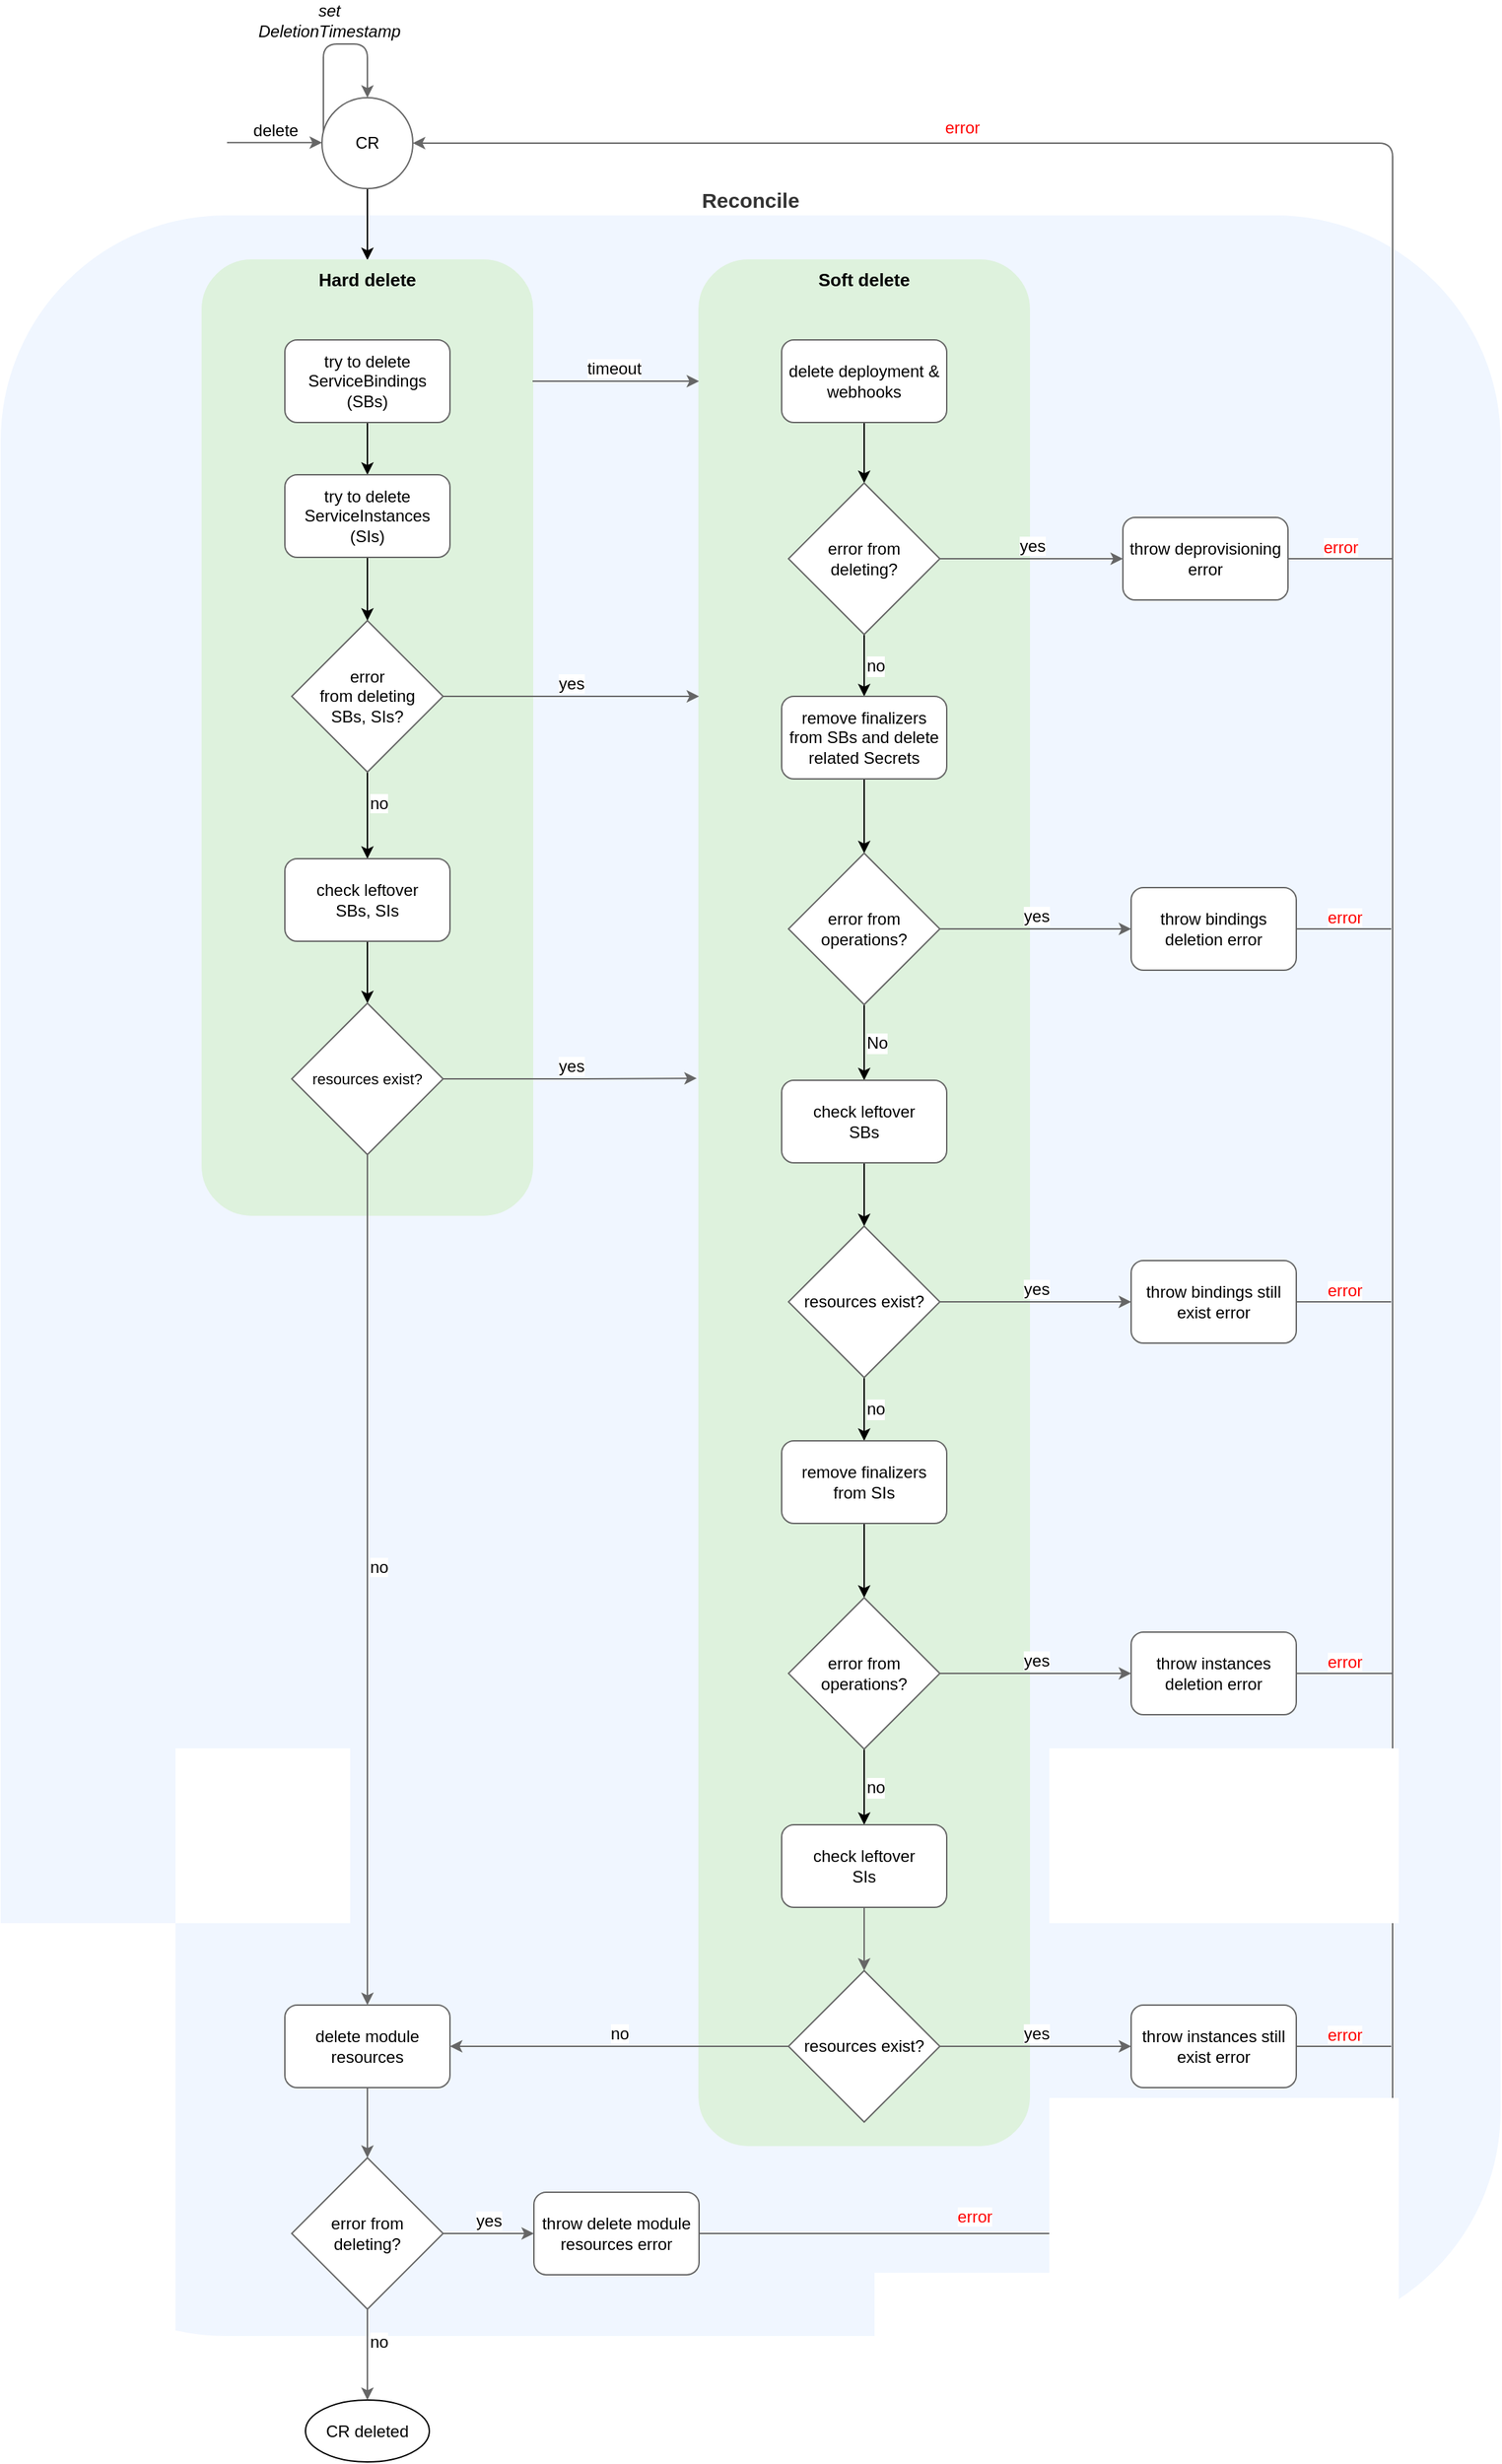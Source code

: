 <mxfile version="21.6.1" type="device">
  <diagram id="lu0qVTgI4R-YYrcZuvKL" name="Strona-1">
    <mxGraphModel dx="2222" dy="765" grid="0" gridSize="10" guides="1" tooltips="1" connect="1" arrows="1" fold="1" page="0" pageScale="1" pageWidth="827" pageHeight="1169" math="0" shadow="0">
      <root>
        <mxCell id="0" />
        <mxCell id="1" parent="0" />
        <mxCell id="O6QXdMl-xdjii7lvghlq-1" value="&lt;font style=&quot;font-size: 15px;&quot;&gt;Reconcile&lt;/font&gt;" style="rounded=1;whiteSpace=wrap;html=1;fontColor=#333333;fillColor=#f0f6ff;strokeColor=#f0f6ff;labelPosition=center;verticalLabelPosition=top;align=center;verticalAlign=bottom;fontStyle=1" parent="1" vertex="1">
          <mxGeometry x="-857" y="430" width="1089" height="1540" as="geometry" />
        </mxCell>
        <mxCell id="O6QXdMl-xdjii7lvghlq-54" value="" style="edgeStyle=orthogonalEdgeStyle;rounded=1;orthogonalLoop=1;jettySize=auto;html=1;fontSize=10;fontColor=#000000;" parent="1" source="9s4blzP_cOgsW_nrXSzR-4" target="9s4blzP_cOgsW_nrXSzR-12" edge="1">
          <mxGeometry relative="1" as="geometry" />
        </mxCell>
        <mxCell id="9s4blzP_cOgsW_nrXSzR-4" value="CR" style="ellipse;whiteSpace=wrap;html=1;aspect=fixed;fillColor=#FFFFFF;strokeColor=#666666;" parent="1" vertex="1">
          <mxGeometry x="-624" y="344" width="66" height="66" as="geometry" />
        </mxCell>
        <mxCell id="9s4blzP_cOgsW_nrXSzR-6" value="&lt;font style=&quot;font-size: 12px;&quot;&gt;delete&lt;/font&gt;" style="endArrow=classic;html=1;rounded=1;labelPosition=center;verticalLabelPosition=top;align=center;verticalAlign=bottom;strokeColor=#666666;" parent="1" edge="1">
          <mxGeometry width="50" height="50" relative="1" as="geometry">
            <mxPoint x="-693" y="376.66" as="sourcePoint" />
            <mxPoint x="-624" y="376.66" as="targetPoint" />
          </mxGeometry>
        </mxCell>
        <mxCell id="9s4blzP_cOgsW_nrXSzR-7" value="&lt;i style=&quot;font-size: 12px;&quot;&gt;set&lt;br&gt;DeletionTimestamp&lt;/i&gt;" style="edgeStyle=orthogonalEdgeStyle;rounded=1;orthogonalLoop=1;jettySize=auto;html=1;entryX=0.5;entryY=0;entryDx=0;entryDy=0;labelPosition=center;verticalLabelPosition=top;align=center;verticalAlign=bottom;strokeColor=#666666;" parent="1" source="9s4blzP_cOgsW_nrXSzR-4" target="9s4blzP_cOgsW_nrXSzR-4" edge="1">
          <mxGeometry relative="1" as="geometry">
            <mxPoint x="-553" y="347" as="targetPoint" />
            <Array as="points">
              <mxPoint x="-623" y="305" />
              <mxPoint x="-591" y="305" />
            </Array>
          </mxGeometry>
        </mxCell>
        <mxCell id="9s4blzP_cOgsW_nrXSzR-12" value="&lt;font style=&quot;font-size: 13px;&quot;&gt;&lt;b&gt;Hard delete&lt;/b&gt;&lt;/font&gt;" style="rounded=1;whiteSpace=wrap;html=1;labelPosition=center;verticalLabelPosition=middle;align=center;verticalAlign=top;strokeColor=#def2dd;fillColor=#def2dd;" parent="1" vertex="1">
          <mxGeometry x="-711" y="462" width="240" height="694" as="geometry" />
        </mxCell>
        <mxCell id="9s4blzP_cOgsW_nrXSzR-21" value="&lt;font style=&quot;font-size: 13px;&quot;&gt;&lt;b&gt;Soft delete&lt;/b&gt;&lt;/font&gt;" style="rounded=1;whiteSpace=wrap;html=1;verticalAlign=top;strokeColor=#def2dd;fillColor=#def2dd;" parent="1" vertex="1">
          <mxGeometry x="-350" y="462" width="240" height="1370" as="geometry" />
        </mxCell>
        <mxCell id="O6QXdMl-xdjii7lvghlq-8" value="yes" style="edgeStyle=orthogonalEdgeStyle;rounded=1;orthogonalLoop=1;jettySize=auto;html=1;fontSize=12;fontColor=#000000;exitX=1;exitY=0.5;exitDx=0;exitDy=0;strokeColor=#666666;verticalAlign=bottom;" parent="1" source="O6QXdMl-xdjii7lvghlq-2" target="9s4blzP_cOgsW_nrXSzR-21" edge="1">
          <mxGeometry relative="1" as="geometry">
            <Array as="points">
              <mxPoint x="-405" y="779" />
              <mxPoint x="-405" y="779" />
            </Array>
          </mxGeometry>
        </mxCell>
        <mxCell id="O6QXdMl-xdjii7lvghlq-14" value="no" style="edgeStyle=orthogonalEdgeStyle;rounded=1;orthogonalLoop=1;jettySize=auto;html=1;fontSize=12;fontColor=#000000;labelPosition=right;verticalLabelPosition=middle;align=left;verticalAlign=bottom;" parent="1" source="O6QXdMl-xdjii7lvghlq-2" target="O6QXdMl-xdjii7lvghlq-10" edge="1">
          <mxGeometry relative="1" as="geometry" />
        </mxCell>
        <mxCell id="O6QXdMl-xdjii7lvghlq-2" value="&lt;font style=&quot;font-size: 12px;&quot;&gt;error &lt;br&gt;from deleting&lt;br&gt;SBs, SIs?&lt;/font&gt;" style="rhombus;whiteSpace=wrap;html=1;fontSize=11;aspect=fixed;strokeColor=#666666;" parent="1" vertex="1">
          <mxGeometry x="-646" y="724" width="110" height="110" as="geometry" />
        </mxCell>
        <mxCell id="O6QXdMl-xdjii7lvghlq-6" value="" style="edgeStyle=orthogonalEdgeStyle;rounded=1;orthogonalLoop=1;jettySize=auto;html=1;fontSize=12;fontColor=#FF0000;" parent="1" source="O6QXdMl-xdjii7lvghlq-3" target="O6QXdMl-xdjii7lvghlq-5" edge="1">
          <mxGeometry relative="1" as="geometry" />
        </mxCell>
        <mxCell id="mvj4oXj6JV9amYfgUnpZ-20" value="" style="edgeStyle=orthogonalEdgeStyle;rounded=1;orthogonalLoop=1;jettySize=auto;html=1;strokeColor=#666666;" parent="1" edge="1">
          <mxGeometry relative="1" as="geometry">
            <mxPoint x="-471" y="550" as="sourcePoint" />
            <mxPoint x="-350" y="550" as="targetPoint" />
          </mxGeometry>
        </mxCell>
        <mxCell id="mvj4oXj6JV9amYfgUnpZ-23" value="timeout" style="edgeLabel;html=1;align=center;verticalAlign=bottom;resizable=0;points=[];fontSize=12;" parent="mvj4oXj6JV9amYfgUnpZ-20" vertex="1" connectable="0">
          <mxGeometry x="-0.033" y="1" relative="1" as="geometry">
            <mxPoint as="offset" />
          </mxGeometry>
        </mxCell>
        <mxCell id="O6QXdMl-xdjii7lvghlq-3" value="try to delete ServiceBindings&lt;br&gt;(SBs)" style="rounded=1;whiteSpace=wrap;html=1;strokeColor=#666666;" parent="1" vertex="1">
          <mxGeometry x="-651" y="520" width="120" height="60" as="geometry" />
        </mxCell>
        <mxCell id="O6QXdMl-xdjii7lvghlq-7" value="" style="edgeStyle=orthogonalEdgeStyle;rounded=1;orthogonalLoop=1;jettySize=auto;html=1;fontSize=12;fontColor=#FF0000;" parent="1" source="O6QXdMl-xdjii7lvghlq-5" target="O6QXdMl-xdjii7lvghlq-2" edge="1">
          <mxGeometry relative="1" as="geometry" />
        </mxCell>
        <mxCell id="O6QXdMl-xdjii7lvghlq-5" value="try to delete ServiceInstances&lt;br&gt;(SIs)" style="rounded=1;whiteSpace=wrap;html=1;strokeColor=#666666;" parent="1" vertex="1">
          <mxGeometry x="-651" y="618" width="120" height="60" as="geometry" />
        </mxCell>
        <mxCell id="O6QXdMl-xdjii7lvghlq-15" value="" style="edgeStyle=orthogonalEdgeStyle;rounded=1;orthogonalLoop=1;jettySize=auto;html=1;fontSize=12;fontColor=#000000;" parent="1" source="O6QXdMl-xdjii7lvghlq-10" target="O6QXdMl-xdjii7lvghlq-13" edge="1">
          <mxGeometry relative="1" as="geometry" />
        </mxCell>
        <mxCell id="O6QXdMl-xdjii7lvghlq-10" value="check leftover&lt;br&gt;SBs, SIs" style="rounded=1;whiteSpace=wrap;html=1;strokeColor=#666666;" parent="1" vertex="1">
          <mxGeometry x="-651" y="897" width="120" height="60" as="geometry" />
        </mxCell>
        <mxCell id="O6QXdMl-xdjii7lvghlq-17" value="yes" style="edgeStyle=orthogonalEdgeStyle;rounded=1;orthogonalLoop=1;jettySize=auto;html=1;entryX=-0.007;entryY=0.434;entryDx=0;entryDy=0;entryPerimeter=0;fontSize=12;fontColor=#000000;strokeColor=#666666;verticalAlign=bottom;" parent="1" source="O6QXdMl-xdjii7lvghlq-13" target="9s4blzP_cOgsW_nrXSzR-21" edge="1">
          <mxGeometry relative="1" as="geometry" />
        </mxCell>
        <mxCell id="O6QXdMl-xdjii7lvghlq-19" value="no" style="edgeStyle=orthogonalEdgeStyle;rounded=1;orthogonalLoop=1;jettySize=auto;html=1;fontSize=12;fontColor=#000000;strokeColor=#666666;labelPosition=right;verticalLabelPosition=middle;align=left;verticalAlign=bottom;" parent="1" source="O6QXdMl-xdjii7lvghlq-13" target="O6QXdMl-xdjii7lvghlq-18" edge="1">
          <mxGeometry relative="1" as="geometry" />
        </mxCell>
        <mxCell id="O6QXdMl-xdjii7lvghlq-13" value="resources exist?" style="rhombus;whiteSpace=wrap;html=1;fontSize=11;aspect=fixed;strokeColor=#666666;" parent="1" vertex="1">
          <mxGeometry x="-646" y="1002" width="110" height="110" as="geometry" />
        </mxCell>
        <mxCell id="O6QXdMl-xdjii7lvghlq-59" value="" style="edgeStyle=orthogonalEdgeStyle;rounded=1;orthogonalLoop=1;jettySize=auto;html=1;fontSize=10;fontColor=#000000;strokeColor=#666666;" parent="1" source="O6QXdMl-xdjii7lvghlq-18" target="O6QXdMl-xdjii7lvghlq-56" edge="1">
          <mxGeometry relative="1" as="geometry" />
        </mxCell>
        <mxCell id="O6QXdMl-xdjii7lvghlq-18" value="delete module resources" style="rounded=1;whiteSpace=wrap;html=1;strokeColor=#666666;" parent="1" vertex="1">
          <mxGeometry x="-651" y="1730" width="120" height="60" as="geometry" />
        </mxCell>
        <mxCell id="O6QXdMl-xdjii7lvghlq-23" value="" style="edgeStyle=orthogonalEdgeStyle;rounded=1;orthogonalLoop=1;jettySize=auto;html=1;fontSize=12;fontColor=#000000;" parent="1" source="O6QXdMl-xdjii7lvghlq-21" target="O6QXdMl-xdjii7lvghlq-22" edge="1">
          <mxGeometry relative="1" as="geometry" />
        </mxCell>
        <mxCell id="O6QXdMl-xdjii7lvghlq-21" value="delete deployment &amp;amp; webhooks" style="rounded=1;whiteSpace=wrap;html=1;strokeColor=#666666;" parent="1" vertex="1">
          <mxGeometry x="-290" y="520" width="120" height="60" as="geometry" />
        </mxCell>
        <mxCell id="O6QXdMl-xdjii7lvghlq-25" value="&lt;font style=&quot;font-size: 12px;&quot;&gt;yes&lt;/font&gt;" style="edgeStyle=orthogonalEdgeStyle;rounded=1;orthogonalLoop=1;jettySize=auto;html=1;fontSize=10;fontColor=#000000;entryX=0;entryY=0.5;entryDx=0;entryDy=0;strokeColor=#666666;verticalAlign=bottom;" parent="1" source="O6QXdMl-xdjii7lvghlq-22" target="O6QXdMl-xdjii7lvghlq-24" edge="1">
          <mxGeometry relative="1" as="geometry">
            <mxPoint x="-95" y="679" as="targetPoint" />
          </mxGeometry>
        </mxCell>
        <mxCell id="O6QXdMl-xdjii7lvghlq-27" value="no" style="edgeStyle=orthogonalEdgeStyle;rounded=1;orthogonalLoop=1;jettySize=auto;html=1;fontSize=12;fontColor=#000000;verticalAlign=middle;labelPosition=right;verticalLabelPosition=middle;align=left;" parent="1" source="O6QXdMl-xdjii7lvghlq-22" target="O6QXdMl-xdjii7lvghlq-26" edge="1">
          <mxGeometry relative="1" as="geometry" />
        </mxCell>
        <mxCell id="O6QXdMl-xdjii7lvghlq-22" value="&lt;font style=&quot;font-size: 12px;&quot;&gt;error from&lt;br&gt;deleting?&lt;/font&gt;" style="rhombus;whiteSpace=wrap;html=1;fontSize=11;aspect=fixed;strokeColor=#666666;" parent="1" vertex="1">
          <mxGeometry x="-285" y="624" width="110" height="110" as="geometry" />
        </mxCell>
        <mxCell id="O6QXdMl-xdjii7lvghlq-78" value="error" style="edgeStyle=orthogonalEdgeStyle;rounded=1;orthogonalLoop=1;jettySize=auto;html=1;fontSize=12;fontColor=#FF0000;endArrow=none;endFill=0;labelPosition=center;verticalLabelPosition=top;align=center;verticalAlign=bottom;strokeColor=#666666;" parent="1" source="O6QXdMl-xdjii7lvghlq-24" edge="1">
          <mxGeometry relative="1" as="geometry">
            <mxPoint x="154" y="679" as="targetPoint" />
          </mxGeometry>
        </mxCell>
        <mxCell id="O6QXdMl-xdjii7lvghlq-24" value="throw deprovisioning error" style="rounded=1;whiteSpace=wrap;html=1;strokeColor=#666666;" parent="1" vertex="1">
          <mxGeometry x="-42" y="649" width="120" height="60" as="geometry" />
        </mxCell>
        <mxCell id="O6QXdMl-xdjii7lvghlq-29" value="" style="edgeStyle=orthogonalEdgeStyle;rounded=1;orthogonalLoop=1;jettySize=auto;html=1;fontSize=10;fontColor=#000000;" parent="1" source="O6QXdMl-xdjii7lvghlq-26" target="O6QXdMl-xdjii7lvghlq-28" edge="1">
          <mxGeometry relative="1" as="geometry" />
        </mxCell>
        <mxCell id="O6QXdMl-xdjii7lvghlq-26" value="remove finalizers from SBs and delete related Secrets" style="rounded=1;whiteSpace=wrap;html=1;strokeColor=#666666;" parent="1" vertex="1">
          <mxGeometry x="-290" y="779" width="120" height="60" as="geometry" />
        </mxCell>
        <mxCell id="O6QXdMl-xdjii7lvghlq-33" value="No" style="edgeStyle=orthogonalEdgeStyle;rounded=1;orthogonalLoop=1;jettySize=auto;html=1;fontSize=12;fontColor=#000000;verticalAlign=middle;labelPosition=right;verticalLabelPosition=middle;align=left;" parent="1" source="O6QXdMl-xdjii7lvghlq-28" target="O6QXdMl-xdjii7lvghlq-32" edge="1">
          <mxGeometry relative="1" as="geometry" />
        </mxCell>
        <mxCell id="O6QXdMl-xdjii7lvghlq-37" value="&lt;font style=&quot;font-size: 12px;&quot;&gt;yes&lt;/font&gt;" style="edgeStyle=orthogonalEdgeStyle;rounded=1;orthogonalLoop=1;jettySize=auto;html=1;entryX=0;entryY=0.5;entryDx=0;entryDy=0;fontSize=10;fontColor=#000000;strokeColor=#666666;verticalAlign=bottom;" parent="1" source="O6QXdMl-xdjii7lvghlq-28" target="O6QXdMl-xdjii7lvghlq-35" edge="1">
          <mxGeometry relative="1" as="geometry" />
        </mxCell>
        <mxCell id="O6QXdMl-xdjii7lvghlq-28" value="&lt;font style=&quot;font-size: 12px;&quot;&gt;error from operations?&lt;/font&gt;" style="rhombus;whiteSpace=wrap;html=1;fontSize=11;aspect=fixed;strokeColor=#666666;" parent="1" vertex="1">
          <mxGeometry x="-285" y="893" width="110" height="110" as="geometry" />
        </mxCell>
        <mxCell id="O6QXdMl-xdjii7lvghlq-38" value="" style="edgeStyle=orthogonalEdgeStyle;rounded=1;orthogonalLoop=1;jettySize=auto;html=1;fontSize=10;fontColor=#000000;" parent="1" source="O6QXdMl-xdjii7lvghlq-32" target="O6QXdMl-xdjii7lvghlq-34" edge="1">
          <mxGeometry relative="1" as="geometry" />
        </mxCell>
        <mxCell id="O6QXdMl-xdjii7lvghlq-32" value="check leftover&lt;br&gt;SBs" style="rounded=1;whiteSpace=wrap;html=1;strokeColor=#666666;" parent="1" vertex="1">
          <mxGeometry x="-290" y="1058" width="120" height="60" as="geometry" />
        </mxCell>
        <mxCell id="O6QXdMl-xdjii7lvghlq-40" value="&lt;font style=&quot;font-size: 12px;&quot;&gt;yes&lt;/font&gt;" style="edgeStyle=orthogonalEdgeStyle;rounded=1;orthogonalLoop=1;jettySize=auto;html=1;entryX=0;entryY=0.5;entryDx=0;entryDy=0;fontSize=10;fontColor=#000000;strokeColor=#666666;verticalAlign=bottom;" parent="1" source="O6QXdMl-xdjii7lvghlq-34" target="O6QXdMl-xdjii7lvghlq-39" edge="1">
          <mxGeometry relative="1" as="geometry" />
        </mxCell>
        <mxCell id="O6QXdMl-xdjii7lvghlq-48" value="no" style="edgeStyle=orthogonalEdgeStyle;rounded=1;orthogonalLoop=1;jettySize=auto;html=1;fontSize=12;fontColor=#000000;verticalAlign=middle;labelPosition=right;verticalLabelPosition=middle;align=left;" parent="1" source="O6QXdMl-xdjii7lvghlq-34" target="O6QXdMl-xdjii7lvghlq-42" edge="1">
          <mxGeometry relative="1" as="geometry" />
        </mxCell>
        <mxCell id="O6QXdMl-xdjii7lvghlq-34" value="&lt;font style=&quot;font-size: 12px;&quot;&gt;resources exist?&lt;/font&gt;" style="rhombus;whiteSpace=wrap;html=1;fontSize=11;aspect=fixed;strokeColor=#666666;" parent="1" vertex="1">
          <mxGeometry x="-285" y="1164" width="110" height="110" as="geometry" />
        </mxCell>
        <mxCell id="O6QXdMl-xdjii7lvghlq-77" value="error" style="edgeStyle=orthogonalEdgeStyle;rounded=1;orthogonalLoop=1;jettySize=auto;html=1;fontSize=12;fontColor=#FF0000;endArrow=none;endFill=0;labelPosition=center;verticalLabelPosition=top;align=center;verticalAlign=bottom;strokeColor=#666666;" parent="1" source="O6QXdMl-xdjii7lvghlq-35" edge="1">
          <mxGeometry relative="1" as="geometry">
            <mxPoint x="153" y="948" as="targetPoint" />
          </mxGeometry>
        </mxCell>
        <mxCell id="O6QXdMl-xdjii7lvghlq-35" value="throw bindings deletion error" style="rounded=1;whiteSpace=wrap;html=1;strokeColor=#666666;" parent="1" vertex="1">
          <mxGeometry x="-36" y="918" width="120" height="60" as="geometry" />
        </mxCell>
        <mxCell id="O6QXdMl-xdjii7lvghlq-76" value="error" style="edgeStyle=orthogonalEdgeStyle;rounded=1;orthogonalLoop=1;jettySize=auto;html=1;fontSize=12;fontColor=#FF0000;endArrow=none;endFill=0;labelPosition=center;verticalLabelPosition=top;align=center;verticalAlign=bottom;strokeColor=#666666;" parent="1" source="O6QXdMl-xdjii7lvghlq-39" edge="1">
          <mxGeometry relative="1" as="geometry">
            <mxPoint x="153" y="1219" as="targetPoint" />
          </mxGeometry>
        </mxCell>
        <mxCell id="O6QXdMl-xdjii7lvghlq-39" value="throw bindings still exist error" style="rounded=1;whiteSpace=wrap;html=1;strokeColor=#666666;" parent="1" vertex="1">
          <mxGeometry x="-36" y="1189" width="120" height="60" as="geometry" />
        </mxCell>
        <mxCell id="O6QXdMl-xdjii7lvghlq-41" value="" style="edgeStyle=orthogonalEdgeStyle;rounded=1;orthogonalLoop=1;jettySize=auto;html=1;fontSize=10;fontColor=#000000;" parent="1" source="O6QXdMl-xdjii7lvghlq-42" target="O6QXdMl-xdjii7lvghlq-44" edge="1">
          <mxGeometry relative="1" as="geometry" />
        </mxCell>
        <mxCell id="O6QXdMl-xdjii7lvghlq-42" value="remove finalizers from SIs" style="rounded=1;whiteSpace=wrap;html=1;strokeColor=#666666;" parent="1" vertex="1">
          <mxGeometry x="-290" y="1320" width="120" height="60" as="geometry" />
        </mxCell>
        <mxCell id="O6QXdMl-xdjii7lvghlq-43" value="no" style="edgeStyle=orthogonalEdgeStyle;rounded=1;orthogonalLoop=1;jettySize=auto;html=1;fontSize=12;fontColor=#000000;verticalAlign=middle;labelPosition=right;verticalLabelPosition=middle;align=left;" parent="1" source="O6QXdMl-xdjii7lvghlq-44" target="O6QXdMl-xdjii7lvghlq-46" edge="1">
          <mxGeometry relative="1" as="geometry" />
        </mxCell>
        <mxCell id="O6QXdMl-xdjii7lvghlq-50" value="&lt;font style=&quot;font-size: 12px;&quot;&gt;yes&lt;/font&gt;" style="edgeStyle=orthogonalEdgeStyle;rounded=1;orthogonalLoop=1;jettySize=auto;html=1;fontSize=10;fontColor=#000000;entryX=0;entryY=0.5;entryDx=0;entryDy=0;strokeColor=#666666;verticalAlign=bottom;" parent="1" source="O6QXdMl-xdjii7lvghlq-44" target="O6QXdMl-xdjii7lvghlq-49" edge="1">
          <mxGeometry relative="1" as="geometry">
            <mxPoint x="-95" y="1489" as="targetPoint" />
          </mxGeometry>
        </mxCell>
        <mxCell id="O6QXdMl-xdjii7lvghlq-44" value="&lt;font style=&quot;font-size: 12px;&quot;&gt;error from operations?&lt;/font&gt;" style="rhombus;whiteSpace=wrap;html=1;fontSize=11;aspect=fixed;strokeColor=#666666;" parent="1" vertex="1">
          <mxGeometry x="-285" y="1434" width="110" height="110" as="geometry" />
        </mxCell>
        <mxCell id="O6QXdMl-xdjii7lvghlq-45" value="" style="edgeStyle=orthogonalEdgeStyle;rounded=1;orthogonalLoop=1;jettySize=auto;html=1;fontSize=10;fontColor=#000000;strokeColor=#666666;" parent="1" source="O6QXdMl-xdjii7lvghlq-46" target="O6QXdMl-xdjii7lvghlq-47" edge="1">
          <mxGeometry relative="1" as="geometry">
            <Array as="points">
              <mxPoint x="-230" y="1693" />
              <mxPoint x="-230" y="1693" />
            </Array>
          </mxGeometry>
        </mxCell>
        <mxCell id="O6QXdMl-xdjii7lvghlq-46" value="check leftover&lt;br&gt;SIs" style="rounded=1;whiteSpace=wrap;html=1;strokeColor=#666666;" parent="1" vertex="1">
          <mxGeometry x="-290" y="1599" width="120" height="60" as="geometry" />
        </mxCell>
        <mxCell id="O6QXdMl-xdjii7lvghlq-52" value="&lt;font style=&quot;font-size: 12px;&quot;&gt;yes&lt;/font&gt;" style="edgeStyle=orthogonalEdgeStyle;rounded=1;orthogonalLoop=1;jettySize=auto;html=1;fontSize=10;fontColor=#000000;entryX=0;entryY=0.5;entryDx=0;entryDy=0;strokeColor=#666666;verticalAlign=bottom;" parent="1" source="O6QXdMl-xdjii7lvghlq-47" target="O6QXdMl-xdjii7lvghlq-51" edge="1">
          <mxGeometry relative="1" as="geometry">
            <mxPoint x="-95" y="1760" as="targetPoint" />
          </mxGeometry>
        </mxCell>
        <mxCell id="O6QXdMl-xdjii7lvghlq-55" value="&lt;font style=&quot;font-size: 12px;&quot;&gt;no&lt;/font&gt;" style="edgeStyle=orthogonalEdgeStyle;rounded=1;orthogonalLoop=1;jettySize=auto;html=1;entryX=1;entryY=0.5;entryDx=0;entryDy=0;fontSize=10;fontColor=#000000;strokeColor=#666666;verticalAlign=bottom;" parent="1" source="O6QXdMl-xdjii7lvghlq-47" target="O6QXdMl-xdjii7lvghlq-18" edge="1">
          <mxGeometry relative="1" as="geometry" />
        </mxCell>
        <mxCell id="O6QXdMl-xdjii7lvghlq-47" value="&lt;font style=&quot;font-size: 12px;&quot;&gt;resources exist?&lt;/font&gt;" style="rhombus;whiteSpace=wrap;html=1;fontSize=11;aspect=fixed;strokeColor=#666666;" parent="1" vertex="1">
          <mxGeometry x="-285" y="1705" width="110" height="110" as="geometry" />
        </mxCell>
        <mxCell id="O6QXdMl-xdjii7lvghlq-75" value="error" style="edgeStyle=orthogonalEdgeStyle;rounded=1;orthogonalLoop=1;jettySize=auto;html=1;fontSize=12;fontColor=#FF0000;endArrow=none;endFill=0;labelPosition=center;verticalLabelPosition=top;align=center;verticalAlign=bottom;strokeColor=#666666;" parent="1" source="O6QXdMl-xdjii7lvghlq-49" edge="1">
          <mxGeometry relative="1" as="geometry">
            <mxPoint x="154" y="1489" as="targetPoint" />
          </mxGeometry>
        </mxCell>
        <mxCell id="O6QXdMl-xdjii7lvghlq-49" value="throw instances deletion error" style="rounded=1;whiteSpace=wrap;html=1;strokeColor=#666666;" parent="1" vertex="1">
          <mxGeometry x="-36" y="1459" width="120" height="60" as="geometry" />
        </mxCell>
        <mxCell id="O6QXdMl-xdjii7lvghlq-74" value="error" style="edgeStyle=orthogonalEdgeStyle;orthogonalLoop=1;jettySize=auto;html=1;fontSize=12;fontColor=#FF0000;endArrow=none;endFill=0;labelPosition=center;verticalLabelPosition=top;align=center;verticalAlign=bottom;strokeColor=#666666;rounded=1;" parent="1" source="O6QXdMl-xdjii7lvghlq-51" edge="1">
          <mxGeometry relative="1" as="geometry">
            <mxPoint x="153" y="1760" as="targetPoint" />
          </mxGeometry>
        </mxCell>
        <mxCell id="O6QXdMl-xdjii7lvghlq-51" value="throw instances still exist error" style="rounded=1;whiteSpace=wrap;html=1;strokeColor=#666666;" parent="1" vertex="1">
          <mxGeometry x="-36" y="1730" width="120" height="60" as="geometry" />
        </mxCell>
        <mxCell id="O6QXdMl-xdjii7lvghlq-53" value="CR deleted" style="ellipse;whiteSpace=wrap;html=1;fillColor=#FFFFFF;strokeColor=#000000;" parent="1" vertex="1">
          <mxGeometry x="-636" y="2017" width="90" height="45" as="geometry" />
        </mxCell>
        <mxCell id="O6QXdMl-xdjii7lvghlq-66" value="&lt;font style=&quot;font-size: 12px;&quot;&gt;no&lt;/font&gt;" style="edgeStyle=orthogonalEdgeStyle;rounded=1;orthogonalLoop=1;jettySize=auto;html=1;fontSize=10;fontColor=#000000;strokeColor=#666666;labelPosition=right;verticalLabelPosition=middle;align=left;verticalAlign=bottom;" parent="1" source="O6QXdMl-xdjii7lvghlq-56" target="O6QXdMl-xdjii7lvghlq-53" edge="1">
          <mxGeometry relative="1" as="geometry" />
        </mxCell>
        <mxCell id="O6QXdMl-xdjii7lvghlq-67" value="&lt;font style=&quot;font-size: 12px;&quot;&gt;yes&lt;/font&gt;" style="edgeStyle=orthogonalEdgeStyle;rounded=1;orthogonalLoop=1;jettySize=auto;html=1;fontSize=10;fontColor=#000000;strokeColor=#666666;verticalAlign=bottom;" parent="1" source="O6QXdMl-xdjii7lvghlq-56" target="O6QXdMl-xdjii7lvghlq-61" edge="1">
          <mxGeometry relative="1" as="geometry" />
        </mxCell>
        <mxCell id="O6QXdMl-xdjii7lvghlq-56" value="&lt;font style=&quot;font-size: 12px;&quot;&gt;error from&lt;br&gt;deleting?&lt;/font&gt;" style="rhombus;whiteSpace=wrap;html=1;fontSize=11;aspect=fixed;strokeColor=#666666;" parent="1" vertex="1">
          <mxGeometry x="-646" y="1841" width="110" height="110" as="geometry" />
        </mxCell>
        <mxCell id="mvj4oXj6JV9amYfgUnpZ-9" style="edgeStyle=elbowEdgeStyle;rounded=1;orthogonalLoop=1;jettySize=auto;html=1;endArrow=classic;endFill=1;strokeColor=#666666;entryX=1;entryY=0.5;entryDx=0;entryDy=0;verticalAlign=bottom;" parent="1" source="O6QXdMl-xdjii7lvghlq-61" target="9s4blzP_cOgsW_nrXSzR-4" edge="1">
          <mxGeometry relative="1" as="geometry">
            <mxPoint x="153" y="375" as="targetPoint" />
            <Array as="points">
              <mxPoint x="154" y="1134" />
            </Array>
          </mxGeometry>
        </mxCell>
        <mxCell id="mvj4oXj6JV9amYfgUnpZ-25" value="&lt;font color=&quot;#ff0000&quot; style=&quot;font-size: 12px;&quot;&gt;error&lt;/font&gt;" style="edgeLabel;html=1;align=center;verticalAlign=bottom;resizable=0;points=[];" parent="mvj4oXj6JV9amYfgUnpZ-9" vertex="1" connectable="0">
          <mxGeometry x="-0.853" y="4" relative="1" as="geometry">
            <mxPoint x="-1" as="offset" />
          </mxGeometry>
        </mxCell>
        <mxCell id="mvj4oXj6JV9amYfgUnpZ-26" value="&lt;font color=&quot;#ff0000&quot; style=&quot;font-size: 12px;&quot;&gt;error&lt;/font&gt;" style="edgeLabel;html=1;align=center;verticalAlign=bottom;resizable=0;points=[];" parent="mvj4oXj6JV9amYfgUnpZ-9" vertex="1" connectable="0">
          <mxGeometry x="0.708" y="-3" relative="1" as="geometry">
            <mxPoint x="-1" as="offset" />
          </mxGeometry>
        </mxCell>
        <mxCell id="O6QXdMl-xdjii7lvghlq-61" value="throw delete module resources error" style="rounded=1;whiteSpace=wrap;html=1;strokeColor=#666666;" parent="1" vertex="1">
          <mxGeometry x="-470" y="1866" width="120" height="60" as="geometry" />
        </mxCell>
      </root>
    </mxGraphModel>
  </diagram>
</mxfile>
